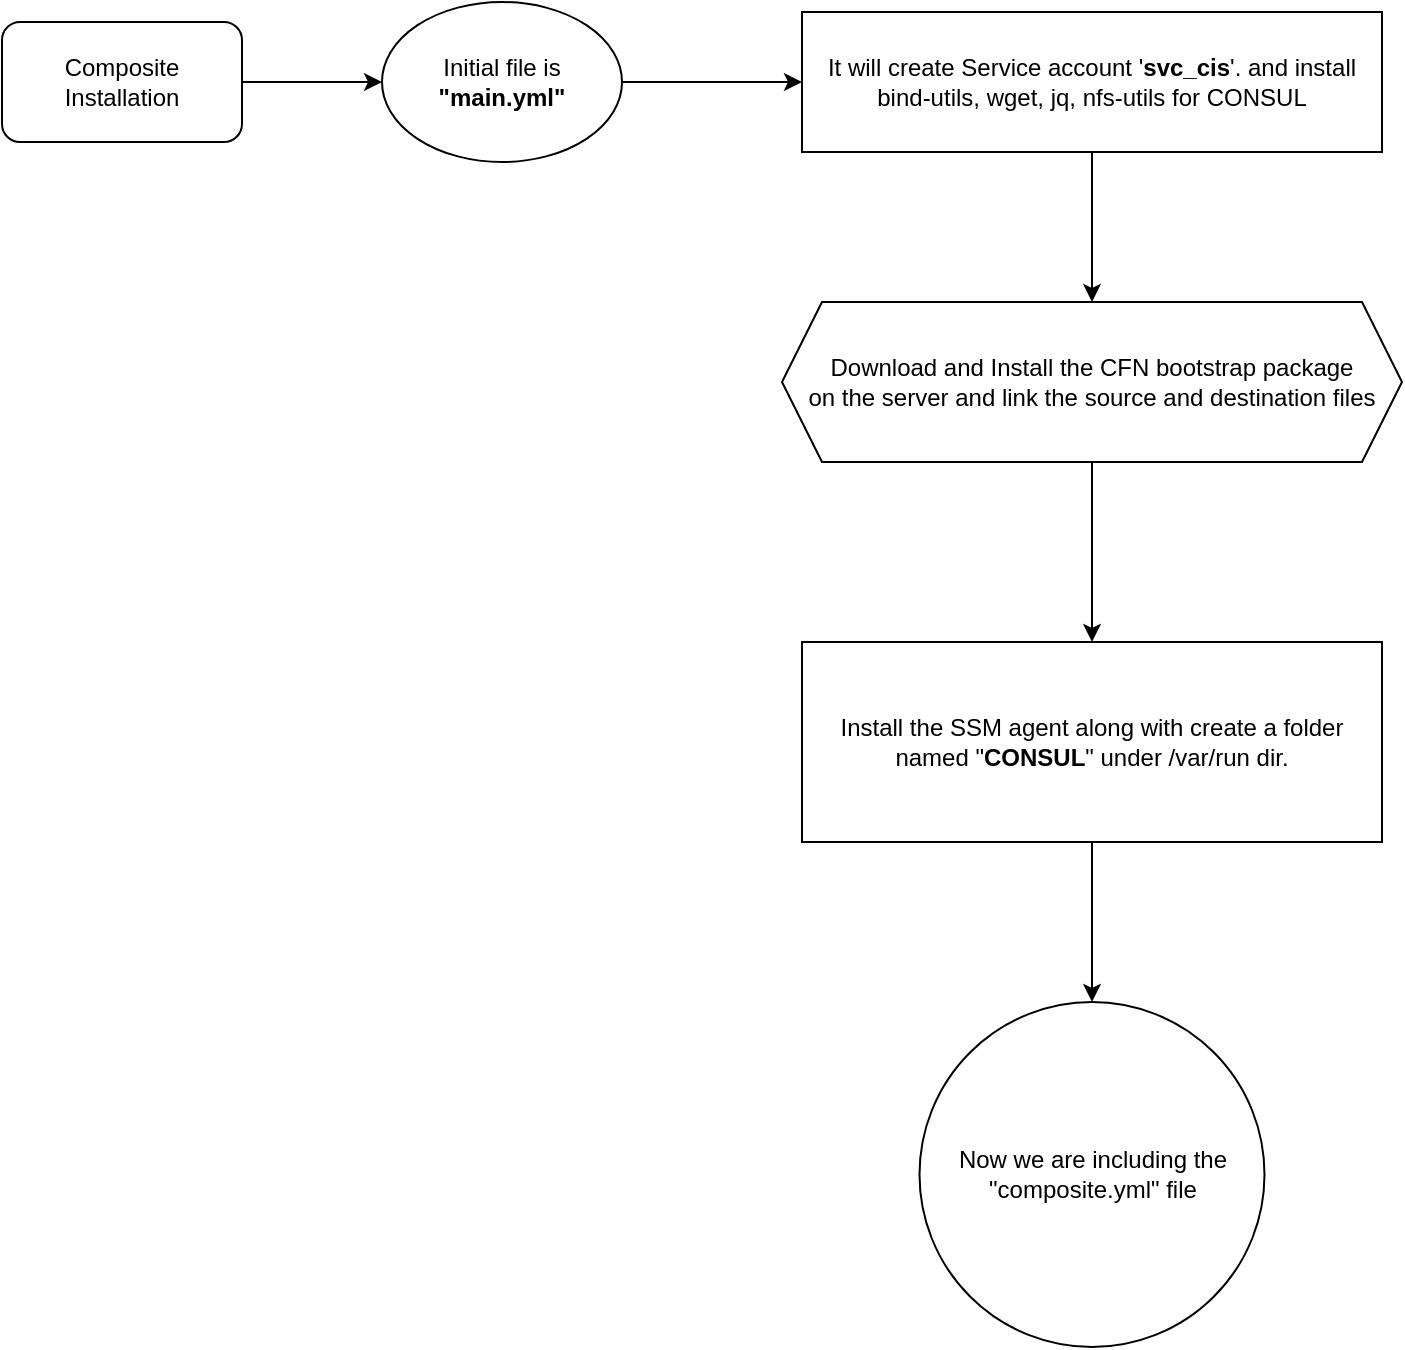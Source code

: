 <mxfile version="13.8.8"><diagram id="XGLPVD4cjz4XyxKaMWUF" name="Page-1"><mxGraphModel dx="868" dy="479" grid="1" gridSize="10" guides="1" tooltips="1" connect="1" arrows="1" fold="1" page="1" pageScale="1" pageWidth="850" pageHeight="1100" math="0" shadow="0"><root><mxCell id="0"/><mxCell id="1" parent="0"/><mxCell id="Tq7ybiqeLZnT1H4ln_mw-2" style="edgeStyle=orthogonalEdgeStyle;rounded=0;orthogonalLoop=1;jettySize=auto;html=1;exitX=1;exitY=0.5;exitDx=0;exitDy=0;" edge="1" parent="1" source="Tq7ybiqeLZnT1H4ln_mw-1"><mxGeometry relative="1" as="geometry"><mxPoint x="270" y="60" as="targetPoint"/></mxGeometry></mxCell><mxCell id="Tq7ybiqeLZnT1H4ln_mw-1" value="Composite Installation" style="rounded=1;whiteSpace=wrap;html=1;" vertex="1" parent="1"><mxGeometry x="80" y="30" width="120" height="60" as="geometry"/></mxCell><mxCell id="Tq7ybiqeLZnT1H4ln_mw-5" value="" style="edgeStyle=orthogonalEdgeStyle;rounded=0;orthogonalLoop=1;jettySize=auto;html=1;" edge="1" parent="1" source="Tq7ybiqeLZnT1H4ln_mw-3" target="Tq7ybiqeLZnT1H4ln_mw-4"><mxGeometry relative="1" as="geometry"/></mxCell><mxCell id="Tq7ybiqeLZnT1H4ln_mw-3" value="Initial file is &lt;b&gt;&quot;main.yml&quot;&lt;/b&gt;" style="ellipse;whiteSpace=wrap;html=1;" vertex="1" parent="1"><mxGeometry x="270" y="20" width="120" height="80" as="geometry"/></mxCell><mxCell id="Tq7ybiqeLZnT1H4ln_mw-7" value="" style="edgeStyle=orthogonalEdgeStyle;rounded=0;orthogonalLoop=1;jettySize=auto;html=1;" edge="1" parent="1" source="Tq7ybiqeLZnT1H4ln_mw-4" target="Tq7ybiqeLZnT1H4ln_mw-6"><mxGeometry relative="1" as="geometry"/></mxCell><mxCell id="Tq7ybiqeLZnT1H4ln_mw-4" value="It will create Service account '&lt;b&gt;svc_cis&lt;/b&gt;'. and install bind-utils, wget, jq, nfs-utils for CONSUL" style="whiteSpace=wrap;html=1;" vertex="1" parent="1"><mxGeometry x="480" y="25" width="290" height="70" as="geometry"/></mxCell><mxCell id="Tq7ybiqeLZnT1H4ln_mw-9" value="" style="edgeStyle=orthogonalEdgeStyle;rounded=0;orthogonalLoop=1;jettySize=auto;html=1;" edge="1" parent="1" source="Tq7ybiqeLZnT1H4ln_mw-6" target="Tq7ybiqeLZnT1H4ln_mw-8"><mxGeometry relative="1" as="geometry"/></mxCell><mxCell id="Tq7ybiqeLZnT1H4ln_mw-6" value="Download and Install the CFN bootstrap package &lt;br&gt;on the server and link the source and destination files" style="shape=hexagon;perimeter=hexagonPerimeter2;whiteSpace=wrap;html=1;fixedSize=1;" vertex="1" parent="1"><mxGeometry x="470" y="170" width="310" height="80" as="geometry"/></mxCell><mxCell id="wKLUfKs4sfnE6ZSALJYX-2" style="edgeStyle=orthogonalEdgeStyle;rounded=0;orthogonalLoop=1;jettySize=auto;html=1;" edge="1" parent="1" source="Tq7ybiqeLZnT1H4ln_mw-8"><mxGeometry relative="1" as="geometry"><mxPoint x="625" y="520" as="targetPoint"/></mxGeometry></mxCell><mxCell id="Tq7ybiqeLZnT1H4ln_mw-8" value="Install the SSM agent along with create a folder named &quot;&lt;b&gt;CONSUL&lt;/b&gt;&quot; under /var/run dir. " style="whiteSpace=wrap;html=1;" vertex="1" parent="1"><mxGeometry x="480" y="340" width="290" height="100" as="geometry"/></mxCell><mxCell id="wKLUfKs4sfnE6ZSALJYX-1" value="Now we are including the &quot;composite.yml&quot; file " style="ellipse;whiteSpace=wrap;html=1;aspect=fixed;" vertex="1" parent="1"><mxGeometry x="538.75" y="520" width="172.5" height="172.5" as="geometry"/></mxCell></root></mxGraphModel></diagram></mxfile>